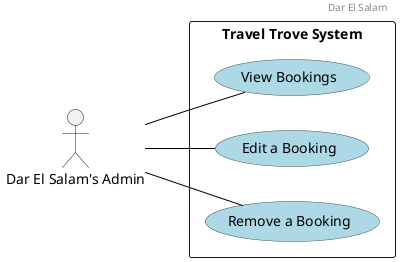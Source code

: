 @startuml
scale 1
left to right direction

header
Dar El Salam
endheader

' Custom skin parameters for use cases
skinparam usecase {
    BackgroundColor lightblue
    BorderColor DarkSlateGray
    ArrowColor Black
}

actor "Dar El Salam's Admin" as Admin

rectangle "Travel Trove System" {

    usecase "View Bookings"
    usecase "Edit a Booking"
    usecase "Remove a Booking"

}

Admin -- "View Bookings"
Admin -- "Edit a Booking"
Admin -- "Remove a Booking"

@enduml
